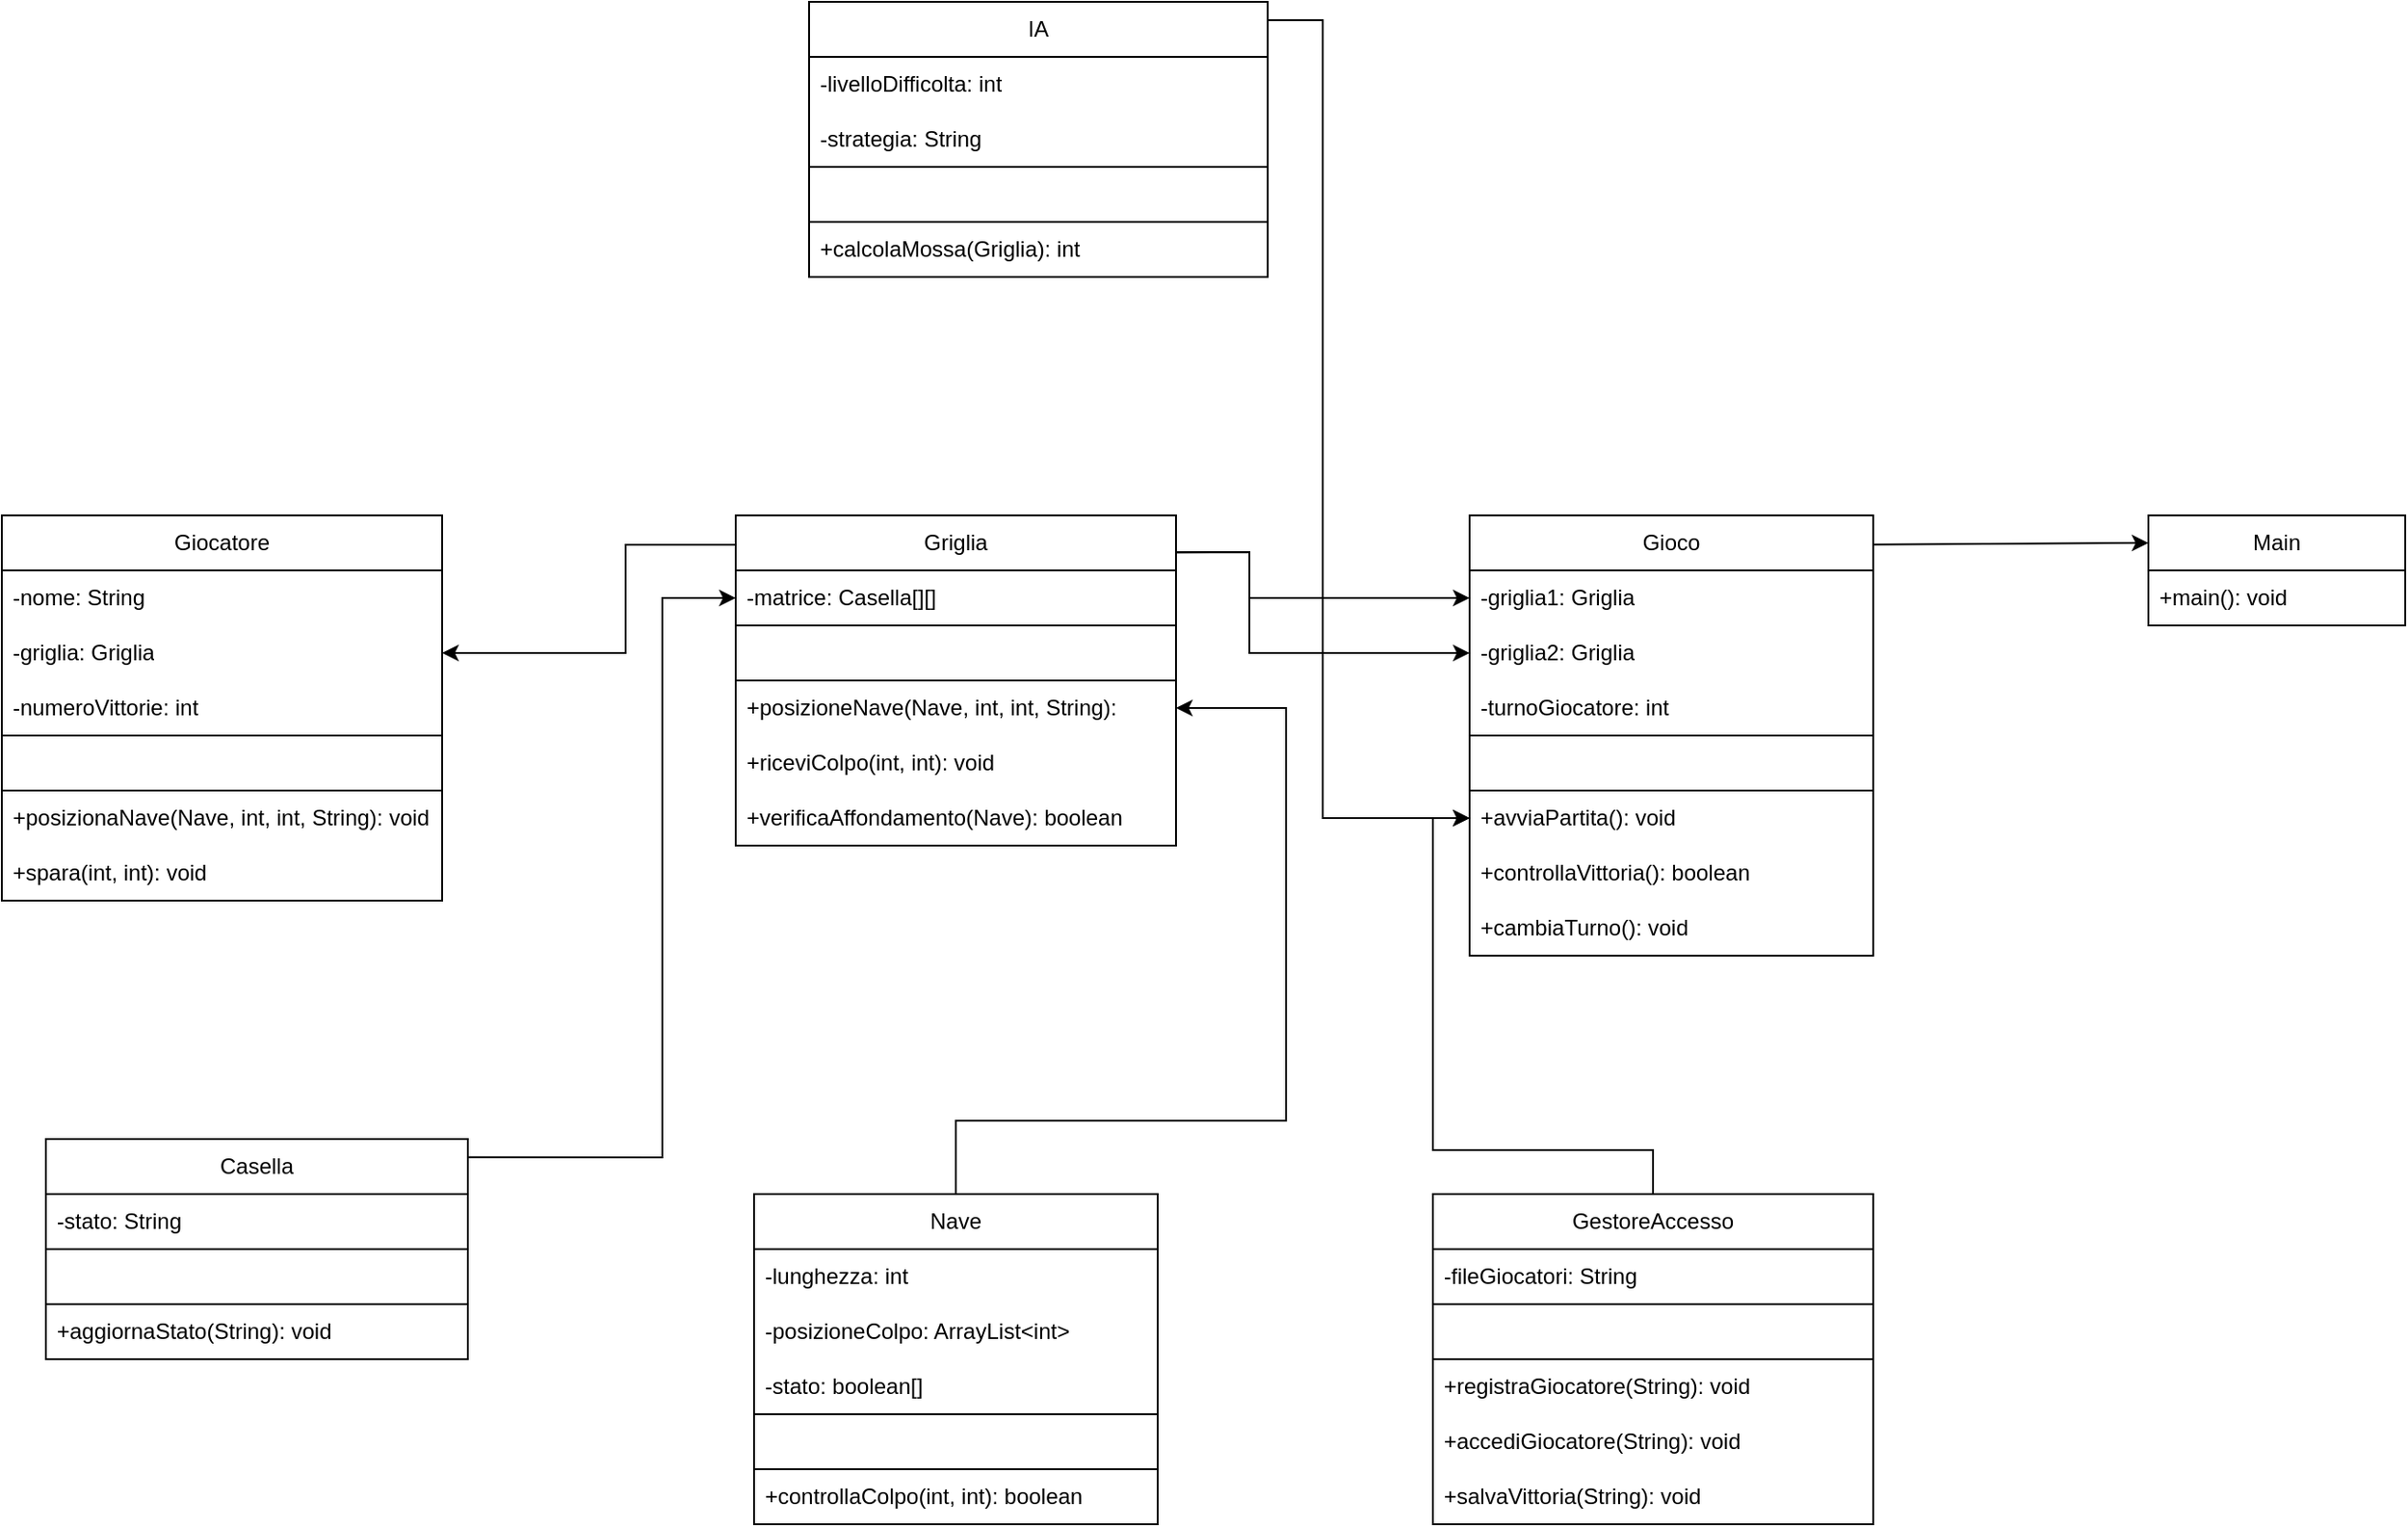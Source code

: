 <mxfile version="24.8.6">
  <diagram name="Pagina-1" id="67l53lb5YFYGZecQVTXb">
    <mxGraphModel dx="1240" dy="1819" grid="1" gridSize="10" guides="1" tooltips="1" connect="1" arrows="1" fold="1" page="1" pageScale="1" pageWidth="827" pageHeight="1169" math="0" shadow="0">
      <root>
        <mxCell id="0" />
        <mxCell id="1" parent="0" />
        <mxCell id="PFFg62EAD7WfUakyWB93-1" value="IA" style="swimlane;fontStyle=0;childLayout=stackLayout;horizontal=1;startSize=30;horizontalStack=0;resizeParent=1;resizeParentMax=0;resizeLast=0;collapsible=1;marginBottom=0;whiteSpace=wrap;html=1;" vertex="1" parent="1">
          <mxGeometry x="600" y="-10" width="250" height="150" as="geometry" />
        </mxCell>
        <mxCell id="PFFg62EAD7WfUakyWB93-11" value="-livelloDifficolta: int" style="text;strokeColor=none;fillColor=none;align=left;verticalAlign=middle;spacingLeft=4;spacingRight=4;overflow=hidden;points=[[0,0.5],[1,0.5]];portConstraint=eastwest;rotatable=0;whiteSpace=wrap;html=1;" vertex="1" parent="PFFg62EAD7WfUakyWB93-1">
          <mxGeometry y="30" width="250" height="30" as="geometry" />
        </mxCell>
        <mxCell id="PFFg62EAD7WfUakyWB93-10" value="-strategia: String" style="text;strokeColor=none;fillColor=none;align=left;verticalAlign=middle;spacingLeft=4;spacingRight=4;overflow=hidden;points=[[0,0.5],[1,0.5]];portConstraint=eastwest;rotatable=0;whiteSpace=wrap;html=1;" vertex="1" parent="PFFg62EAD7WfUakyWB93-1">
          <mxGeometry y="60" width="250" height="30" as="geometry" />
        </mxCell>
        <mxCell id="PFFg62EAD7WfUakyWB93-37" value="" style="swimlane;fontStyle=0;childLayout=stackLayout;horizontal=1;startSize=30;horizontalStack=0;resizeParent=1;resizeParentMax=0;resizeLast=0;collapsible=1;marginBottom=0;whiteSpace=wrap;html=1;" vertex="1" parent="PFFg62EAD7WfUakyWB93-1">
          <mxGeometry y="90" width="250" height="60" as="geometry" />
        </mxCell>
        <mxCell id="PFFg62EAD7WfUakyWB93-19" value="+calcolaMossa(Griglia): int" style="text;strokeColor=default;fillColor=none;align=left;verticalAlign=middle;spacingLeft=4;spacingRight=4;overflow=hidden;points=[[0,0.5],[1,0.5]];portConstraint=eastwest;rotatable=0;whiteSpace=wrap;html=1;" vertex="1" parent="PFFg62EAD7WfUakyWB93-37">
          <mxGeometry y="30" width="250" height="30" as="geometry" />
        </mxCell>
        <mxCell id="PFFg62EAD7WfUakyWB93-13" value="Giocatore" style="swimlane;fontStyle=0;childLayout=stackLayout;horizontal=1;startSize=30;horizontalStack=0;resizeParent=1;resizeParentMax=0;resizeLast=0;collapsible=1;marginBottom=0;whiteSpace=wrap;html=1;" vertex="1" parent="1">
          <mxGeometry x="160" y="270" width="240" height="210" as="geometry" />
        </mxCell>
        <mxCell id="PFFg62EAD7WfUakyWB93-18" value="-nome: String" style="text;strokeColor=none;fillColor=none;align=left;verticalAlign=middle;spacingLeft=4;spacingRight=4;overflow=hidden;points=[[0,0.5],[1,0.5]];portConstraint=eastwest;rotatable=0;whiteSpace=wrap;html=1;" vertex="1" parent="PFFg62EAD7WfUakyWB93-13">
          <mxGeometry y="30" width="240" height="30" as="geometry" />
        </mxCell>
        <mxCell id="PFFg62EAD7WfUakyWB93-14" value="-griglia: Griglia" style="text;strokeColor=none;fillColor=none;align=left;verticalAlign=middle;spacingLeft=4;spacingRight=4;overflow=hidden;points=[[0,0.5],[1,0.5]];portConstraint=eastwest;rotatable=0;whiteSpace=wrap;html=1;" vertex="1" parent="PFFg62EAD7WfUakyWB93-13">
          <mxGeometry y="60" width="240" height="30" as="geometry" />
        </mxCell>
        <mxCell id="PFFg62EAD7WfUakyWB93-15" value="-numeroVittorie: int" style="text;strokeColor=none;fillColor=none;align=left;verticalAlign=middle;spacingLeft=4;spacingRight=4;overflow=hidden;points=[[0,0.5],[1,0.5]];portConstraint=eastwest;rotatable=0;whiteSpace=wrap;html=1;" vertex="1" parent="PFFg62EAD7WfUakyWB93-13">
          <mxGeometry y="90" width="240" height="30" as="geometry" />
        </mxCell>
        <mxCell id="PFFg62EAD7WfUakyWB93-41" value="" style="swimlane;fontStyle=0;childLayout=stackLayout;horizontal=1;startSize=30;horizontalStack=0;resizeParent=1;resizeParentMax=0;resizeLast=0;collapsible=1;marginBottom=0;whiteSpace=wrap;html=1;" vertex="1" parent="PFFg62EAD7WfUakyWB93-13">
          <mxGeometry y="120" width="240" height="90" as="geometry" />
        </mxCell>
        <mxCell id="PFFg62EAD7WfUakyWB93-44" value="+posizionaNave(Nave, int, int, String): void" style="text;strokeColor=none;fillColor=none;align=left;verticalAlign=middle;spacingLeft=4;spacingRight=4;overflow=hidden;points=[[0,0.5],[1,0.5]];portConstraint=eastwest;rotatable=0;whiteSpace=wrap;html=1;" vertex="1" parent="PFFg62EAD7WfUakyWB93-41">
          <mxGeometry y="30" width="240" height="30" as="geometry" />
        </mxCell>
        <mxCell id="PFFg62EAD7WfUakyWB93-45" value="+spara(int, int): void" style="text;strokeColor=none;fillColor=none;align=left;verticalAlign=middle;spacingLeft=4;spacingRight=4;overflow=hidden;points=[[0,0.5],[1,0.5]];portConstraint=eastwest;rotatable=0;whiteSpace=wrap;html=1;" vertex="1" parent="PFFg62EAD7WfUakyWB93-41">
          <mxGeometry y="60" width="240" height="30" as="geometry" />
        </mxCell>
        <mxCell id="PFFg62EAD7WfUakyWB93-46" value="Nave" style="swimlane;fontStyle=0;childLayout=stackLayout;horizontal=1;startSize=30;horizontalStack=0;resizeParent=1;resizeParentMax=0;resizeLast=0;collapsible=1;marginBottom=0;whiteSpace=wrap;html=1;" vertex="1" parent="1">
          <mxGeometry x="570" y="640" width="220" height="180" as="geometry" />
        </mxCell>
        <mxCell id="PFFg62EAD7WfUakyWB93-47" value="-lunghezza: int" style="text;strokeColor=none;fillColor=none;align=left;verticalAlign=middle;spacingLeft=4;spacingRight=4;overflow=hidden;points=[[0,0.5],[1,0.5]];portConstraint=eastwest;rotatable=0;whiteSpace=wrap;html=1;" vertex="1" parent="PFFg62EAD7WfUakyWB93-46">
          <mxGeometry y="30" width="220" height="30" as="geometry" />
        </mxCell>
        <mxCell id="PFFg62EAD7WfUakyWB93-48" value="-posizioneColpo: ArrayList&amp;lt;int&amp;gt;" style="text;strokeColor=none;fillColor=none;align=left;verticalAlign=middle;spacingLeft=4;spacingRight=4;overflow=hidden;points=[[0,0.5],[1,0.5]];portConstraint=eastwest;rotatable=0;whiteSpace=wrap;html=1;" vertex="1" parent="PFFg62EAD7WfUakyWB93-46">
          <mxGeometry y="60" width="220" height="30" as="geometry" />
        </mxCell>
        <mxCell id="PFFg62EAD7WfUakyWB93-49" value="-stato: boolean[]" style="text;strokeColor=none;fillColor=none;align=left;verticalAlign=middle;spacingLeft=4;spacingRight=4;overflow=hidden;points=[[0,0.5],[1,0.5]];portConstraint=eastwest;rotatable=0;whiteSpace=wrap;html=1;" vertex="1" parent="PFFg62EAD7WfUakyWB93-46">
          <mxGeometry y="90" width="220" height="30" as="geometry" />
        </mxCell>
        <mxCell id="PFFg62EAD7WfUakyWB93-50" value="" style="swimlane;fontStyle=0;childLayout=stackLayout;horizontal=1;startSize=30;horizontalStack=0;resizeParent=1;resizeParentMax=0;resizeLast=0;collapsible=1;marginBottom=0;whiteSpace=wrap;html=1;" vertex="1" parent="PFFg62EAD7WfUakyWB93-46">
          <mxGeometry y="120" width="220" height="60" as="geometry" />
        </mxCell>
        <mxCell id="PFFg62EAD7WfUakyWB93-51" value="+controllaColpo(int, int): boolean" style="text;strokeColor=none;fillColor=none;align=left;verticalAlign=middle;spacingLeft=4;spacingRight=4;overflow=hidden;points=[[0,0.5],[1,0.5]];portConstraint=eastwest;rotatable=0;whiteSpace=wrap;html=1;" vertex="1" parent="PFFg62EAD7WfUakyWB93-50">
          <mxGeometry y="30" width="220" height="30" as="geometry" />
        </mxCell>
        <mxCell id="PFFg62EAD7WfUakyWB93-53" value="Gioco" style="swimlane;fontStyle=0;childLayout=stackLayout;horizontal=1;startSize=30;horizontalStack=0;resizeParent=1;resizeParentMax=0;resizeLast=0;collapsible=1;marginBottom=0;whiteSpace=wrap;html=1;" vertex="1" parent="1">
          <mxGeometry x="960" y="270" width="220" height="240" as="geometry" />
        </mxCell>
        <mxCell id="PFFg62EAD7WfUakyWB93-54" value="-griglia1: Griglia" style="text;strokeColor=none;fillColor=none;align=left;verticalAlign=middle;spacingLeft=4;spacingRight=4;overflow=hidden;points=[[0,0.5],[1,0.5]];portConstraint=eastwest;rotatable=0;whiteSpace=wrap;html=1;" vertex="1" parent="PFFg62EAD7WfUakyWB93-53">
          <mxGeometry y="30" width="220" height="30" as="geometry" />
        </mxCell>
        <mxCell id="PFFg62EAD7WfUakyWB93-55" value="-griglia2: Griglia" style="text;strokeColor=none;fillColor=none;align=left;verticalAlign=middle;spacingLeft=4;spacingRight=4;overflow=hidden;points=[[0,0.5],[1,0.5]];portConstraint=eastwest;rotatable=0;whiteSpace=wrap;html=1;" vertex="1" parent="PFFg62EAD7WfUakyWB93-53">
          <mxGeometry y="60" width="220" height="30" as="geometry" />
        </mxCell>
        <mxCell id="PFFg62EAD7WfUakyWB93-56" value="-turnoGiocatore: int" style="text;strokeColor=none;fillColor=none;align=left;verticalAlign=middle;spacingLeft=4;spacingRight=4;overflow=hidden;points=[[0,0.5],[1,0.5]];portConstraint=eastwest;rotatable=0;whiteSpace=wrap;html=1;" vertex="1" parent="PFFg62EAD7WfUakyWB93-53">
          <mxGeometry y="90" width="220" height="30" as="geometry" />
        </mxCell>
        <mxCell id="PFFg62EAD7WfUakyWB93-57" value="" style="swimlane;fontStyle=0;childLayout=stackLayout;horizontal=1;startSize=30;horizontalStack=0;resizeParent=1;resizeParentMax=0;resizeLast=0;collapsible=1;marginBottom=0;whiteSpace=wrap;html=1;" vertex="1" parent="PFFg62EAD7WfUakyWB93-53">
          <mxGeometry y="120" width="220" height="120" as="geometry" />
        </mxCell>
        <mxCell id="PFFg62EAD7WfUakyWB93-58" value="+avviaPartita(): void" style="text;strokeColor=none;fillColor=none;align=left;verticalAlign=middle;spacingLeft=4;spacingRight=4;overflow=hidden;points=[[0,0.5],[1,0.5]];portConstraint=eastwest;rotatable=0;whiteSpace=wrap;html=1;" vertex="1" parent="PFFg62EAD7WfUakyWB93-57">
          <mxGeometry y="30" width="220" height="30" as="geometry" />
        </mxCell>
        <mxCell id="PFFg62EAD7WfUakyWB93-59" value="+controllaVittoria(): boolean" style="text;strokeColor=none;fillColor=none;align=left;verticalAlign=middle;spacingLeft=4;spacingRight=4;overflow=hidden;points=[[0,0.5],[1,0.5]];portConstraint=eastwest;rotatable=0;whiteSpace=wrap;html=1;" vertex="1" parent="PFFg62EAD7WfUakyWB93-57">
          <mxGeometry y="60" width="220" height="30" as="geometry" />
        </mxCell>
        <mxCell id="PFFg62EAD7WfUakyWB93-60" value="+cambiaTurno(): void" style="text;strokeColor=none;fillColor=none;align=left;verticalAlign=middle;spacingLeft=4;spacingRight=4;overflow=hidden;points=[[0,0.5],[1,0.5]];portConstraint=eastwest;rotatable=0;whiteSpace=wrap;html=1;" vertex="1" parent="PFFg62EAD7WfUakyWB93-57">
          <mxGeometry y="90" width="220" height="30" as="geometry" />
        </mxCell>
        <mxCell id="PFFg62EAD7WfUakyWB93-61" value="GestoreAccesso" style="swimlane;fontStyle=0;childLayout=stackLayout;horizontal=1;startSize=30;horizontalStack=0;resizeParent=1;resizeParentMax=0;resizeLast=0;collapsible=1;marginBottom=0;whiteSpace=wrap;html=1;" vertex="1" parent="1">
          <mxGeometry x="940" y="640" width="240" height="180" as="geometry" />
        </mxCell>
        <mxCell id="PFFg62EAD7WfUakyWB93-62" value="-fileGiocatori: String" style="text;strokeColor=none;fillColor=none;align=left;verticalAlign=middle;spacingLeft=4;spacingRight=4;overflow=hidden;points=[[0,0.5],[1,0.5]];portConstraint=eastwest;rotatable=0;whiteSpace=wrap;html=1;" vertex="1" parent="PFFg62EAD7WfUakyWB93-61">
          <mxGeometry y="30" width="240" height="30" as="geometry" />
        </mxCell>
        <mxCell id="PFFg62EAD7WfUakyWB93-65" value="" style="swimlane;fontStyle=0;childLayout=stackLayout;horizontal=1;startSize=30;horizontalStack=0;resizeParent=1;resizeParentMax=0;resizeLast=0;collapsible=1;marginBottom=0;whiteSpace=wrap;html=1;" vertex="1" parent="PFFg62EAD7WfUakyWB93-61">
          <mxGeometry y="60" width="240" height="120" as="geometry" />
        </mxCell>
        <mxCell id="PFFg62EAD7WfUakyWB93-66" value="+registraGiocatore(String): void" style="text;strokeColor=none;fillColor=none;align=left;verticalAlign=middle;spacingLeft=4;spacingRight=4;overflow=hidden;points=[[0,0.5],[1,0.5]];portConstraint=eastwest;rotatable=0;whiteSpace=wrap;html=1;" vertex="1" parent="PFFg62EAD7WfUakyWB93-65">
          <mxGeometry y="30" width="240" height="30" as="geometry" />
        </mxCell>
        <mxCell id="PFFg62EAD7WfUakyWB93-67" value="+accediGiocatore(String): void" style="text;strokeColor=none;fillColor=none;align=left;verticalAlign=middle;spacingLeft=4;spacingRight=4;overflow=hidden;points=[[0,0.5],[1,0.5]];portConstraint=eastwest;rotatable=0;whiteSpace=wrap;html=1;" vertex="1" parent="PFFg62EAD7WfUakyWB93-65">
          <mxGeometry y="60" width="240" height="30" as="geometry" />
        </mxCell>
        <mxCell id="PFFg62EAD7WfUakyWB93-68" value="+salvaVittoria(String): void" style="text;strokeColor=none;fillColor=none;align=left;verticalAlign=middle;spacingLeft=4;spacingRight=4;overflow=hidden;points=[[0,0.5],[1,0.5]];portConstraint=eastwest;rotatable=0;whiteSpace=wrap;html=1;" vertex="1" parent="PFFg62EAD7WfUakyWB93-65">
          <mxGeometry y="90" width="240" height="30" as="geometry" />
        </mxCell>
        <mxCell id="PFFg62EAD7WfUakyWB93-69" value="Griglia" style="swimlane;fontStyle=0;childLayout=stackLayout;horizontal=1;startSize=30;horizontalStack=0;resizeParent=1;resizeParentMax=0;resizeLast=0;collapsible=1;marginBottom=0;whiteSpace=wrap;html=1;" vertex="1" parent="1">
          <mxGeometry x="560" y="270" width="240" height="180" as="geometry" />
        </mxCell>
        <mxCell id="PFFg62EAD7WfUakyWB93-70" value="-matrice: Casella[][]" style="text;strokeColor=none;fillColor=none;align=left;verticalAlign=middle;spacingLeft=4;spacingRight=4;overflow=hidden;points=[[0,0.5],[1,0.5]];portConstraint=eastwest;rotatable=0;whiteSpace=wrap;html=1;" vertex="1" parent="PFFg62EAD7WfUakyWB93-69">
          <mxGeometry y="30" width="240" height="30" as="geometry" />
        </mxCell>
        <mxCell id="PFFg62EAD7WfUakyWB93-71" value="" style="swimlane;fontStyle=0;childLayout=stackLayout;horizontal=1;startSize=30;horizontalStack=0;resizeParent=1;resizeParentMax=0;resizeLast=0;collapsible=1;marginBottom=0;whiteSpace=wrap;html=1;" vertex="1" parent="PFFg62EAD7WfUakyWB93-69">
          <mxGeometry y="60" width="240" height="120" as="geometry" />
        </mxCell>
        <mxCell id="PFFg62EAD7WfUakyWB93-72" value="+posizioneNave(Nave, int, int, String):&amp;nbsp;" style="text;strokeColor=none;fillColor=none;align=left;verticalAlign=middle;spacingLeft=4;spacingRight=4;overflow=hidden;points=[[0,0.5],[1,0.5]];portConstraint=eastwest;rotatable=0;whiteSpace=wrap;html=1;" vertex="1" parent="PFFg62EAD7WfUakyWB93-71">
          <mxGeometry y="30" width="240" height="30" as="geometry" />
        </mxCell>
        <mxCell id="PFFg62EAD7WfUakyWB93-73" value="+riceviColpo(int, int): void" style="text;strokeColor=none;fillColor=none;align=left;verticalAlign=middle;spacingLeft=4;spacingRight=4;overflow=hidden;points=[[0,0.5],[1,0.5]];portConstraint=eastwest;rotatable=0;whiteSpace=wrap;html=1;" vertex="1" parent="PFFg62EAD7WfUakyWB93-71">
          <mxGeometry y="60" width="240" height="30" as="geometry" />
        </mxCell>
        <mxCell id="PFFg62EAD7WfUakyWB93-74" value="+verificaAffondamento(Nave): boolean" style="text;strokeColor=none;fillColor=none;align=left;verticalAlign=middle;spacingLeft=4;spacingRight=4;overflow=hidden;points=[[0,0.5],[1,0.5]];portConstraint=eastwest;rotatable=0;whiteSpace=wrap;html=1;" vertex="1" parent="PFFg62EAD7WfUakyWB93-71">
          <mxGeometry y="90" width="240" height="30" as="geometry" />
        </mxCell>
        <mxCell id="PFFg62EAD7WfUakyWB93-75" value="Casella" style="swimlane;fontStyle=0;childLayout=stackLayout;horizontal=1;startSize=30;horizontalStack=0;resizeParent=1;resizeParentMax=0;resizeLast=0;collapsible=1;marginBottom=0;whiteSpace=wrap;html=1;" vertex="1" parent="1">
          <mxGeometry x="184" y="610" width="230" height="120" as="geometry" />
        </mxCell>
        <mxCell id="PFFg62EAD7WfUakyWB93-77" value="-stato: String" style="text;strokeColor=none;fillColor=none;align=left;verticalAlign=middle;spacingLeft=4;spacingRight=4;overflow=hidden;points=[[0,0.5],[1,0.5]];portConstraint=eastwest;rotatable=0;whiteSpace=wrap;html=1;" vertex="1" parent="PFFg62EAD7WfUakyWB93-75">
          <mxGeometry y="30" width="230" height="30" as="geometry" />
        </mxCell>
        <mxCell id="PFFg62EAD7WfUakyWB93-78" value="" style="swimlane;fontStyle=0;childLayout=stackLayout;horizontal=1;startSize=30;horizontalStack=0;resizeParent=1;resizeParentMax=0;resizeLast=0;collapsible=1;marginBottom=0;whiteSpace=wrap;html=1;" vertex="1" parent="PFFg62EAD7WfUakyWB93-75">
          <mxGeometry y="60" width="230" height="60" as="geometry" />
        </mxCell>
        <mxCell id="PFFg62EAD7WfUakyWB93-79" value="+aggiornaStato(String): void" style="text;strokeColor=default;fillColor=none;align=left;verticalAlign=middle;spacingLeft=4;spacingRight=4;overflow=hidden;points=[[0,0.5],[1,0.5]];portConstraint=eastwest;rotatable=0;whiteSpace=wrap;html=1;" vertex="1" parent="PFFg62EAD7WfUakyWB93-78">
          <mxGeometry y="30" width="230" height="30" as="geometry" />
        </mxCell>
        <mxCell id="PFFg62EAD7WfUakyWB93-92" value="" style="endArrow=classic;html=1;rounded=0;entryX=1;entryY=0.5;entryDx=0;entryDy=0;exitX=0;exitY=0.089;exitDx=0;exitDy=0;exitPerimeter=0;" edge="1" parent="1" source="PFFg62EAD7WfUakyWB93-69" target="PFFg62EAD7WfUakyWB93-14">
          <mxGeometry width="50" height="50" relative="1" as="geometry">
            <mxPoint x="630" y="600" as="sourcePoint" />
            <mxPoint x="680" y="550" as="targetPoint" />
            <Array as="points">
              <mxPoint x="500" y="286" />
              <mxPoint x="500" y="345" />
            </Array>
          </mxGeometry>
        </mxCell>
        <mxCell id="PFFg62EAD7WfUakyWB93-94" value="" style="endArrow=classic;html=1;rounded=0;entryX=0;entryY=0.5;entryDx=0;entryDy=0;exitX=0.999;exitY=0.112;exitDx=0;exitDy=0;exitPerimeter=0;" edge="1" parent="1" source="PFFg62EAD7WfUakyWB93-69" target="PFFg62EAD7WfUakyWB93-54">
          <mxGeometry width="50" height="50" relative="1" as="geometry">
            <mxPoint x="630" y="600" as="sourcePoint" />
            <mxPoint x="680" y="550" as="targetPoint" />
            <Array as="points">
              <mxPoint x="820" y="290" />
              <mxPoint x="840" y="290" />
              <mxPoint x="840" y="315" />
            </Array>
          </mxGeometry>
        </mxCell>
        <mxCell id="PFFg62EAD7WfUakyWB93-95" value="" style="endArrow=classic;html=1;rounded=0;entryX=0;entryY=0.5;entryDx=0;entryDy=0;exitX=1;exitY=0.112;exitDx=0;exitDy=0;exitPerimeter=0;" edge="1" parent="1" source="PFFg62EAD7WfUakyWB93-69" target="PFFg62EAD7WfUakyWB93-55">
          <mxGeometry width="50" height="50" relative="1" as="geometry">
            <mxPoint x="800" y="290" as="sourcePoint" />
            <mxPoint x="860" y="340" as="targetPoint" />
            <Array as="points">
              <mxPoint x="840" y="290" />
              <mxPoint x="840" y="345" />
            </Array>
          </mxGeometry>
        </mxCell>
        <mxCell id="PFFg62EAD7WfUakyWB93-96" value="Main" style="swimlane;fontStyle=0;childLayout=stackLayout;horizontal=1;startSize=30;horizontalStack=0;resizeParent=1;resizeParentMax=0;resizeLast=0;collapsible=1;marginBottom=0;whiteSpace=wrap;html=1;" vertex="1" parent="1">
          <mxGeometry x="1330" y="270" width="140" height="60" as="geometry" />
        </mxCell>
        <mxCell id="PFFg62EAD7WfUakyWB93-97" value="+main(): void" style="text;strokeColor=none;fillColor=none;align=left;verticalAlign=middle;spacingLeft=4;spacingRight=4;overflow=hidden;points=[[0,0.5],[1,0.5]];portConstraint=eastwest;rotatable=0;whiteSpace=wrap;html=1;" vertex="1" parent="PFFg62EAD7WfUakyWB93-96">
          <mxGeometry y="30" width="140" height="30" as="geometry" />
        </mxCell>
        <mxCell id="PFFg62EAD7WfUakyWB93-103" value="" style="endArrow=classic;html=1;rounded=0;entryX=0;entryY=0.5;entryDx=0;entryDy=0;exitX=0.998;exitY=0.067;exitDx=0;exitDy=0;exitPerimeter=0;" edge="1" parent="1" source="PFFg62EAD7WfUakyWB93-1" target="PFFg62EAD7WfUakyWB93-58">
          <mxGeometry width="50" height="50" relative="1" as="geometry">
            <mxPoint x="820" y="240" as="sourcePoint" />
            <mxPoint x="870" y="190" as="targetPoint" />
            <Array as="points">
              <mxPoint x="880" />
              <mxPoint x="880" y="435" />
            </Array>
          </mxGeometry>
        </mxCell>
        <mxCell id="PFFg62EAD7WfUakyWB93-104" value="" style="endArrow=classic;html=1;rounded=0;entryX=0;entryY=0.5;entryDx=0;entryDy=0;exitX=0.5;exitY=0;exitDx=0;exitDy=0;" edge="1" parent="1" source="PFFg62EAD7WfUakyWB93-61" target="PFFg62EAD7WfUakyWB93-58">
          <mxGeometry width="50" height="50" relative="1" as="geometry">
            <mxPoint x="620" y="600" as="sourcePoint" />
            <mxPoint x="670" y="550" as="targetPoint" />
            <Array as="points">
              <mxPoint x="1060" y="616" />
              <mxPoint x="940" y="616" />
              <mxPoint x="940" y="520" />
              <mxPoint x="940" y="435" />
            </Array>
          </mxGeometry>
        </mxCell>
        <mxCell id="PFFg62EAD7WfUakyWB93-106" value="" style="endArrow=classic;html=1;rounded=0;exitX=0.5;exitY=0;exitDx=0;exitDy=0;entryX=1;entryY=0.5;entryDx=0;entryDy=0;" edge="1" parent="1" source="PFFg62EAD7WfUakyWB93-46" target="PFFg62EAD7WfUakyWB93-72">
          <mxGeometry width="50" height="50" relative="1" as="geometry">
            <mxPoint x="1050" y="570" as="sourcePoint" />
            <mxPoint x="870" y="490" as="targetPoint" />
            <Array as="points">
              <mxPoint x="680" y="600" />
              <mxPoint x="860" y="600" />
              <mxPoint x="860" y="375" />
            </Array>
          </mxGeometry>
        </mxCell>
        <mxCell id="PFFg62EAD7WfUakyWB93-107" value="" style="endArrow=classic;html=1;rounded=0;entryX=0;entryY=0.25;entryDx=0;entryDy=0;exitX=1.001;exitY=0.066;exitDx=0;exitDy=0;exitPerimeter=0;" edge="1" parent="1" source="PFFg62EAD7WfUakyWB93-53" target="PFFg62EAD7WfUakyWB93-96">
          <mxGeometry width="50" height="50" relative="1" as="geometry">
            <mxPoint x="1210" y="350" as="sourcePoint" />
            <mxPoint x="1260" y="300" as="targetPoint" />
          </mxGeometry>
        </mxCell>
        <mxCell id="PFFg62EAD7WfUakyWB93-108" value="" style="endArrow=classic;html=1;rounded=0;entryX=0;entryY=0.5;entryDx=0;entryDy=0;exitX=0.999;exitY=0.082;exitDx=0;exitDy=0;exitPerimeter=0;" edge="1" parent="1" source="PFFg62EAD7WfUakyWB93-75" target="PFFg62EAD7WfUakyWB93-70">
          <mxGeometry width="50" height="50" relative="1" as="geometry">
            <mxPoint x="430" y="570" as="sourcePoint" />
            <mxPoint x="480" y="520" as="targetPoint" />
            <Array as="points">
              <mxPoint x="520" y="620" />
              <mxPoint x="520" y="315" />
              <mxPoint x="530" y="315" />
            </Array>
          </mxGeometry>
        </mxCell>
      </root>
    </mxGraphModel>
  </diagram>
</mxfile>
